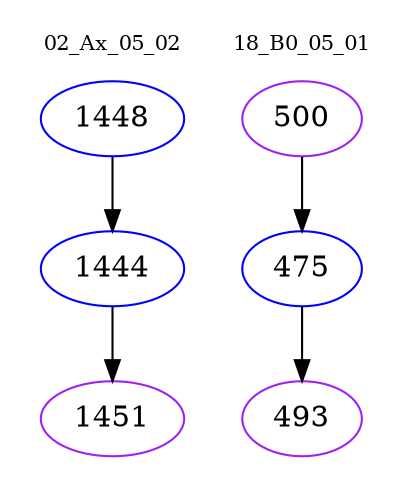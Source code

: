 digraph{
subgraph cluster_0 {
color = white
label = "02_Ax_05_02";
fontsize=10;
T0_1448 [label="1448", color="blue"]
T0_1448 -> T0_1444 [color="black"]
T0_1444 [label="1444", color="blue"]
T0_1444 -> T0_1451 [color="black"]
T0_1451 [label="1451", color="purple"]
}
subgraph cluster_1 {
color = white
label = "18_B0_05_01";
fontsize=10;
T1_500 [label="500", color="purple"]
T1_500 -> T1_475 [color="black"]
T1_475 [label="475", color="blue"]
T1_475 -> T1_493 [color="black"]
T1_493 [label="493", color="purple"]
}
}
